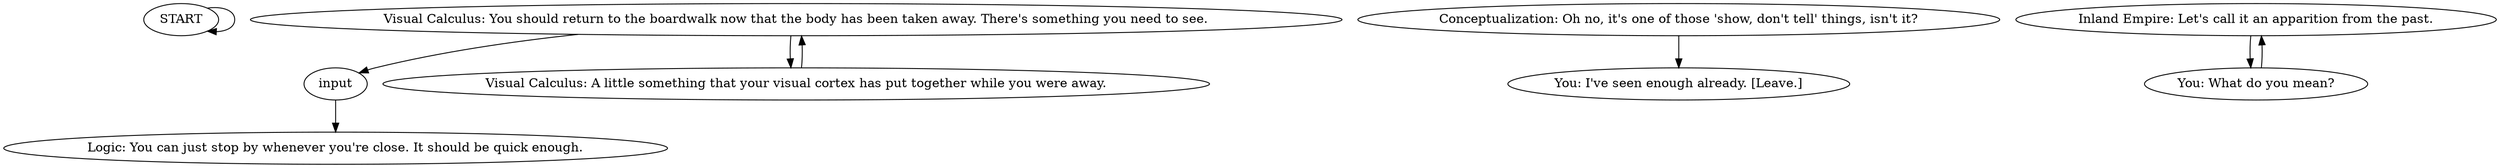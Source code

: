 # Helen - EasterEggs / Pleasure Wheel / Flow – APT ORB / viscal pleasure wheel intro
# Viscal intro after WCW quest taken
# ==================================================
digraph G {
	  0 [label="START"];
	  1 [label="input"];
	  2 [label="You: I've seen enough already. [Leave.]"];
	  3 [label="Logic: You can just stop by whenever you're close. It should be quick enough."];
	  4 [label="Visual Calculus: You should return to the boardwalk now that the body has been taken away. There's something you need to see."];
	  5 [label="Inland Empire: Let's call it an apparition from the past."];
	  6 [label="Visual Calculus: A little something that your visual cortex has put together while you were away."];
	  7 [label="You: What do you mean?"];
	  8 [label="Conceptualization: Oh no, it's one of those 'show, don't tell' things, isn't it?"];
	  0 -> 0
	  1 -> 3
	  4 -> 1
	  4 -> 6
	  5 -> 7
	  6 -> 4
	  7 -> 5
	  8 -> 2
}

